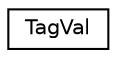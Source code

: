 digraph "Graphical Class Hierarchy"
{
 // LATEX_PDF_SIZE
  edge [fontname="Helvetica",fontsize="10",labelfontname="Helvetica",labelfontsize="10"];
  node [fontname="Helvetica",fontsize="10",shape=record];
  rankdir="LR";
  Node0 [label="TagVal",height=0.2,width=0.4,color="black", fillcolor="white", style="filled",URL="$structarm__compute_1_1experimental_1_1dynamic__fusion_1_1_tag_val.xhtml",tooltip="A tag value will substitute a tag in a string template during its instantiation."];
}
